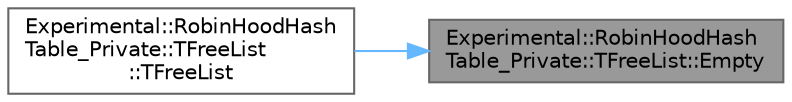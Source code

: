 digraph "Experimental::RobinHoodHashTable_Private::TFreeList::Empty"
{
 // INTERACTIVE_SVG=YES
 // LATEX_PDF_SIZE
  bgcolor="transparent";
  edge [fontname=Helvetica,fontsize=10,labelfontname=Helvetica,labelfontsize=10];
  node [fontname=Helvetica,fontsize=10,shape=box,height=0.2,width=0.4];
  rankdir="RL";
  Node1 [id="Node000001",label="Experimental::RobinHoodHash\lTable_Private::TFreeList::Empty",height=0.2,width=0.4,color="gray40", fillcolor="grey60", style="filled", fontcolor="black",tooltip=" "];
  Node1 -> Node2 [id="edge1_Node000001_Node000002",dir="back",color="steelblue1",style="solid",tooltip=" "];
  Node2 [id="Node000002",label="Experimental::RobinHoodHash\lTable_Private::TFreeList\l::TFreeList",height=0.2,width=0.4,color="grey40", fillcolor="white", style="filled",URL="$dd/d31/classExperimental_1_1RobinHoodHashTable__Private_1_1TFreeList.html#afe53b324afb433124b62f8f41063648a",tooltip=" "];
}
